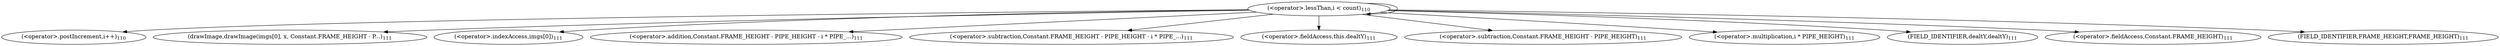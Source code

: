 digraph "drawBottomHard" {  
"346" [label = <(&lt;operator&gt;.lessThan,i &lt; count)<SUB>110</SUB>> ]
"349" [label = <(&lt;operator&gt;.postIncrement,i++)<SUB>110</SUB>> ]
"352" [label = <(drawImage,drawImage(imgs[0], x, Constant.FRAME_HEIGHT - P...)<SUB>111</SUB>> ]
"354" [label = <(&lt;operator&gt;.indexAccess,imgs[0])<SUB>111</SUB>> ]
"358" [label = <(&lt;operator&gt;.addition,Constant.FRAME_HEIGHT - PIPE_HEIGHT - i * PIPE_...)<SUB>111</SUB>> ]
"359" [label = <(&lt;operator&gt;.subtraction,Constant.FRAME_HEIGHT - PIPE_HEIGHT - i * PIPE_...)<SUB>111</SUB>> ]
"368" [label = <(&lt;operator&gt;.fieldAccess,this.dealtY)<SUB>111</SUB>> ]
"360" [label = <(&lt;operator&gt;.subtraction,Constant.FRAME_HEIGHT - PIPE_HEIGHT)<SUB>111</SUB>> ]
"365" [label = <(&lt;operator&gt;.multiplication,i * PIPE_HEIGHT)<SUB>111</SUB>> ]
"370" [label = <(FIELD_IDENTIFIER,dealtY,dealtY)<SUB>111</SUB>> ]
"361" [label = <(&lt;operator&gt;.fieldAccess,Constant.FRAME_HEIGHT)<SUB>111</SUB>> ]
"363" [label = <(FIELD_IDENTIFIER,FRAME_HEIGHT,FRAME_HEIGHT)<SUB>111</SUB>> ]
  "346" -> "361" 
  "346" -> "365" 
  "346" -> "352" 
  "346" -> "354" 
  "346" -> "358" 
  "346" -> "360" 
  "346" -> "359" 
  "346" -> "370" 
  "346" -> "368" 
  "346" -> "363" 
  "346" -> "349" 
  "346" -> "346" 
}
